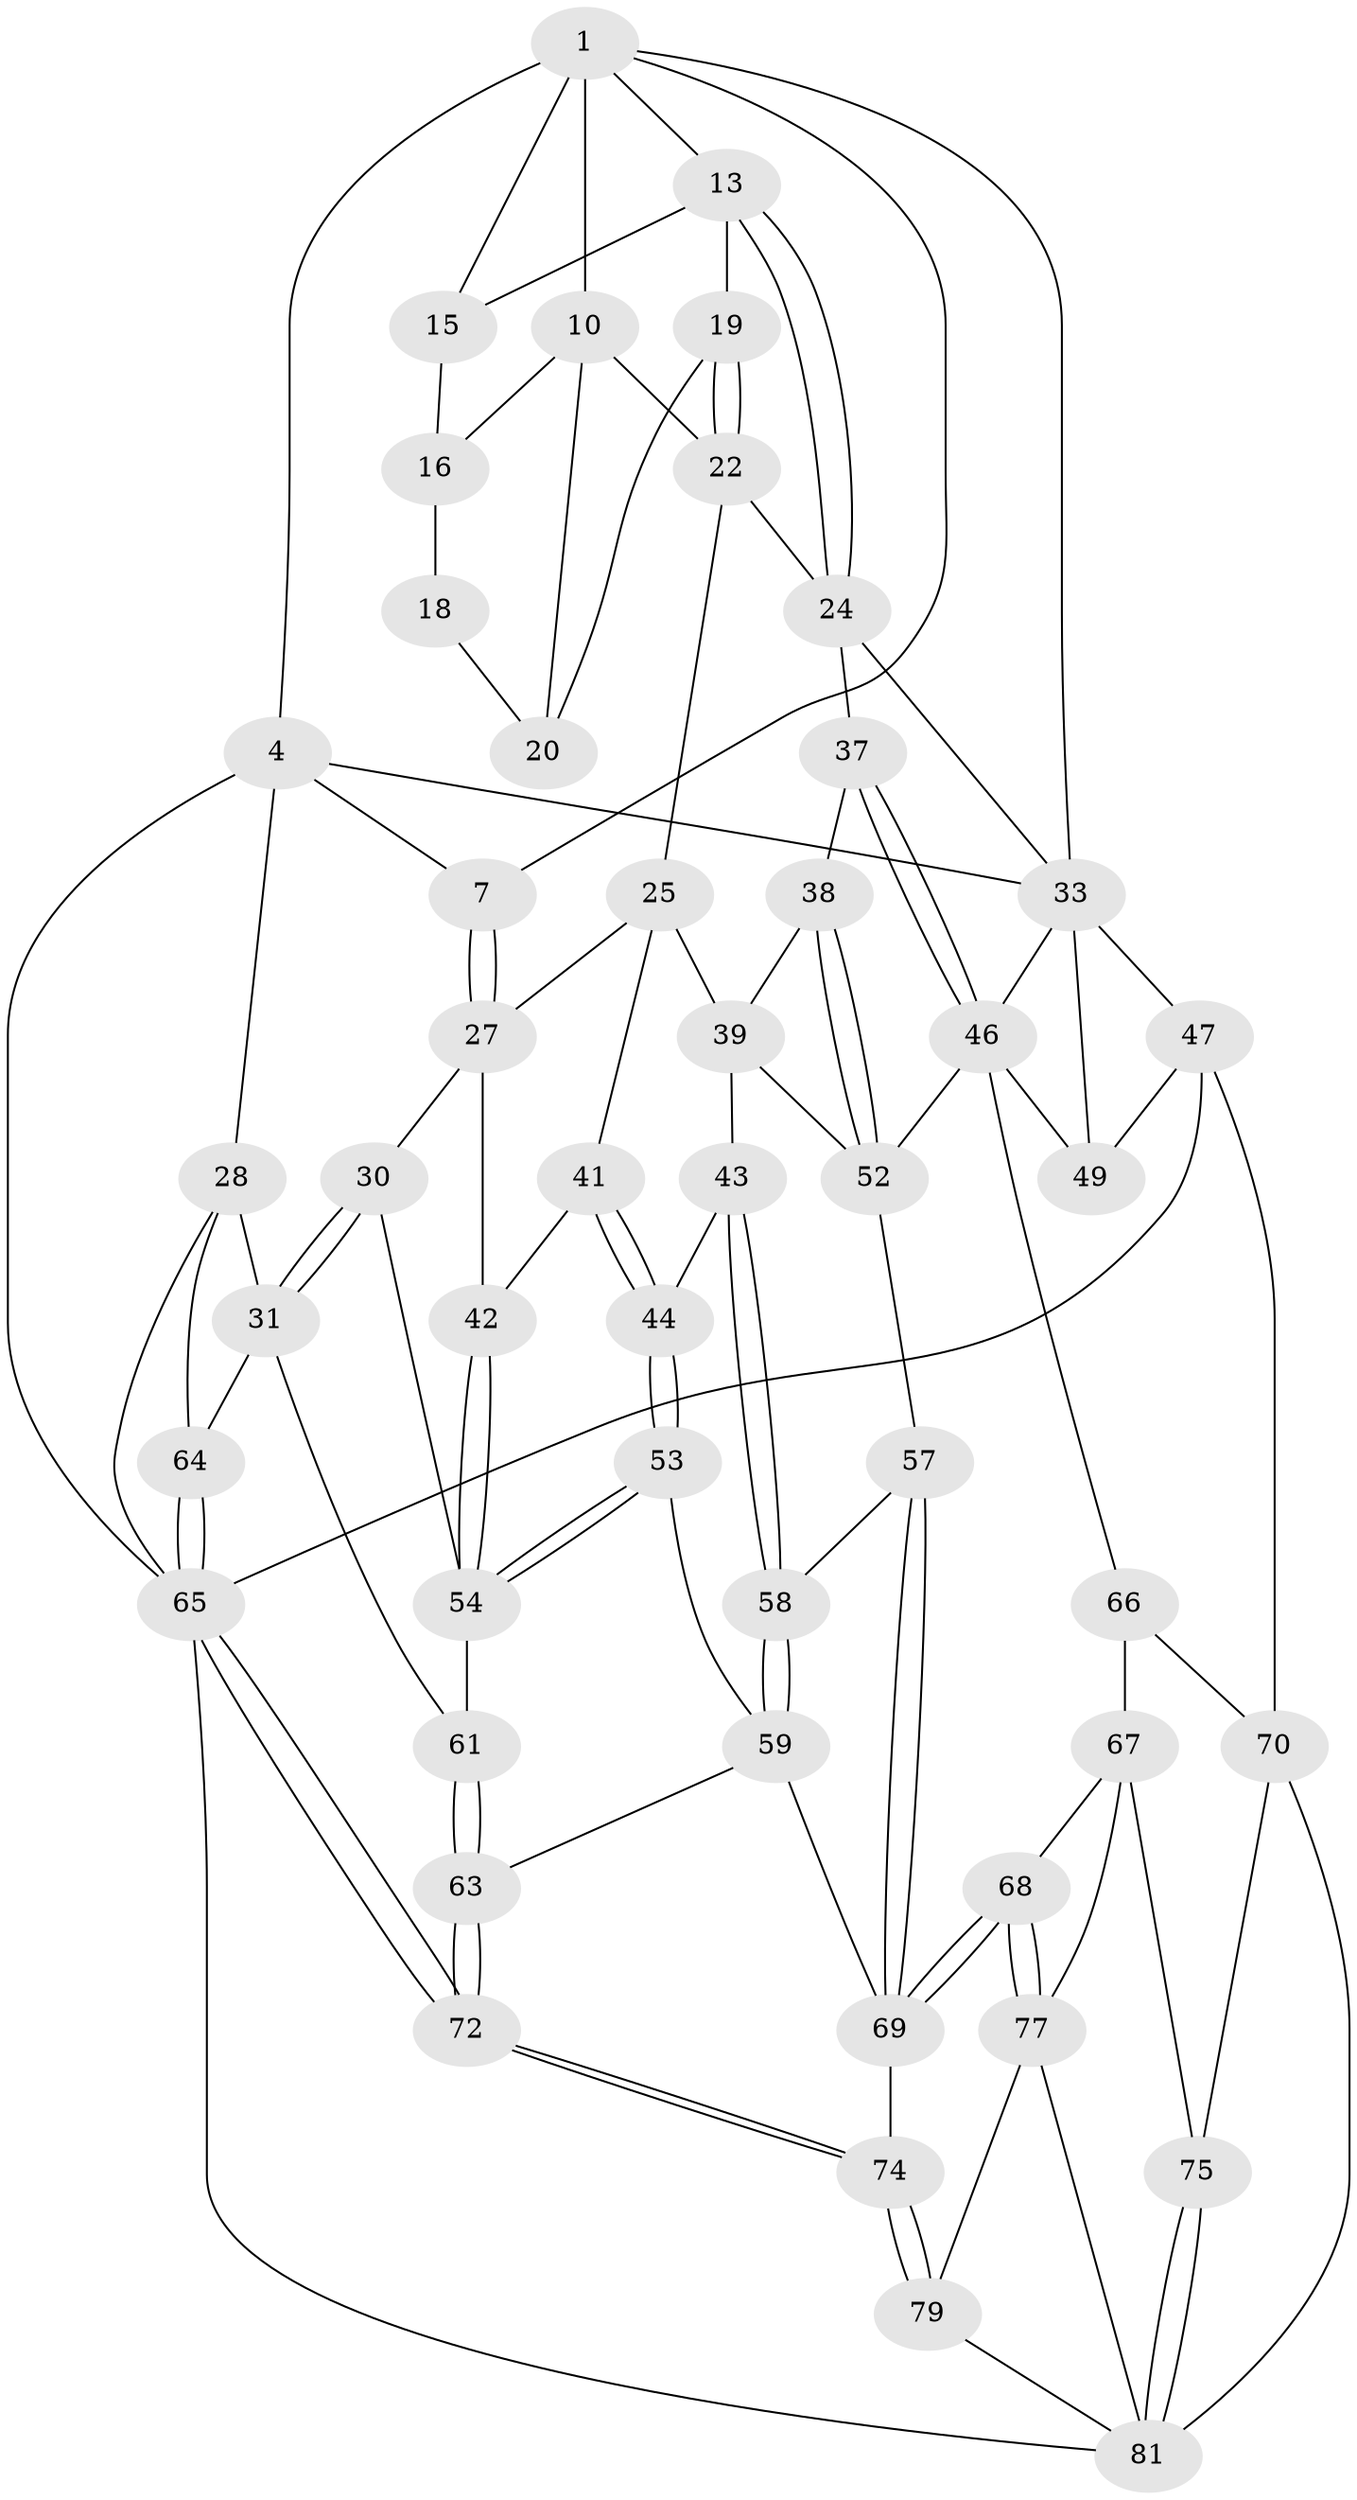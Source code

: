 // original degree distribution, {3: 0.04819277108433735, 4: 0.1686746987951807, 5: 0.6024096385542169, 6: 0.18072289156626506}
// Generated by graph-tools (version 1.1) at 2025/21/03/04/25 18:21:16]
// undirected, 49 vertices, 111 edges
graph export_dot {
graph [start="1"]
  node [color=gray90,style=filled];
  1 [pos="+0.34283681422324347+0",super="+6+2"];
  4 [pos="+1+0",super="+5"];
  7 [pos="+0.17557839486364352+0.16672347798052273"];
  10 [pos="+0.4948397100715629+0.17295475168865773",super="+11"];
  13 [pos="+0.7997113381162998+0.16058838931733263",super="+14"];
  15 [pos="+0.7357302667535542+0.09623694014995945"];
  16 [pos="+0.6343921779362545+0.17258953067410485",super="+17"];
  18 [pos="+0.6187762741296585+0.19269899788887312"];
  19 [pos="+0.6440561725676592+0.22951180179113712"];
  20 [pos="+0.6160395770456137+0.20521903816885834"];
  22 [pos="+0.6081144271961975+0.2935867528212915",super="+23"];
  24 [pos="+0.7084423655632066+0.3240491117099661",super="+35"];
  25 [pos="+0.46373724619791934+0.32970306765540675",super="+26"];
  27 [pos="+0.22523934284556715+0.25275534454127846",super="+29"];
  28 [pos="+0+0.2679535105103591",super="+32"];
  30 [pos="+0.16974720189622988+0.45240055504744603"];
  31 [pos="+0.028482521344191877+0.4797169878466169",super="+62"];
  33 [pos="+1+0.2780420398605847",super="+34+36"];
  37 [pos="+0.7179944714207339+0.41686645943801165"];
  38 [pos="+0.6878623246081685+0.44089737275140045"];
  39 [pos="+0.5391134689710978+0.4629728357674511",super="+40"];
  41 [pos="+0.257130010363748+0.4535868095415363"];
  42 [pos="+0.24198979435959575+0.45636354447122024"];
  43 [pos="+0.3970893865408563+0.5340065677389728"];
  44 [pos="+0.39490975531005534+0.534994743815463"];
  46 [pos="+0.8243420909009778+0.4667135302581068",super="+50"];
  47 [pos="+1+0.7504976552370144",super="+48"];
  49 [pos="+0.9584389843275469+0.6120591207714675"];
  52 [pos="+0.7186673372937936+0.6111669800336244",super="+56"];
  53 [pos="+0.3215053519834341+0.6346119482459682"];
  54 [pos="+0.29793824930223545+0.6183381035992555",super="+55"];
  57 [pos="+0.5639692513617193+0.6305729981393945"];
  58 [pos="+0.49208542708237357+0.655580939497224"];
  59 [pos="+0.43889425819171013+0.7158585749030856",super="+60"];
  61 [pos="+0.13544565140572243+0.6426239011865953"];
  63 [pos="+0.2210944388863733+0.8244715103003963"];
  64 [pos="+0+1"];
  65 [pos="+0+1",super="+80"];
  66 [pos="+0.7513982455080246+0.6519171189965539"];
  67 [pos="+0.7232166042557756+0.7255727421284817",super="+76"];
  68 [pos="+0.6548508322512852+0.8001796406207282"];
  69 [pos="+0.6124980337922944+0.7808648512289262",super="+73"];
  70 [pos="+1+0.7630216556528432",super="+71"];
  72 [pos="+0.11347761110380744+1"];
  74 [pos="+0.3122318729098956+1"];
  75 [pos="+0.89677344025082+0.8355342080786791"];
  77 [pos="+0.6584876296882823+0.8113541885960469",super="+78"];
  79 [pos="+0.4763740283195602+1"];
  81 [pos="+0.8019958234663289+0.9603846480735114",super="+82"];
  1 -- 7;
  1 -- 10 [weight=2];
  1 -- 33;
  1 -- 4;
  1 -- 13;
  1 -- 15;
  4 -- 65;
  4 -- 28 [weight=2];
  4 -- 7;
  4 -- 33;
  7 -- 27;
  7 -- 27;
  10 -- 16;
  10 -- 20;
  10 -- 22;
  13 -- 24;
  13 -- 24;
  13 -- 19;
  13 -- 15;
  15 -- 16;
  16 -- 18;
  18 -- 20;
  19 -- 20;
  19 -- 22;
  19 -- 22;
  22 -- 24;
  22 -- 25;
  24 -- 33;
  24 -- 37;
  25 -- 27;
  25 -- 41;
  25 -- 39;
  27 -- 42;
  27 -- 30;
  28 -- 65;
  28 -- 64;
  28 -- 31;
  30 -- 31;
  30 -- 31;
  30 -- 54;
  31 -- 64;
  31 -- 61;
  33 -- 46;
  33 -- 49;
  33 -- 47;
  37 -- 38;
  37 -- 46;
  37 -- 46;
  38 -- 39;
  38 -- 52;
  38 -- 52;
  39 -- 52;
  39 -- 43;
  41 -- 42;
  41 -- 44;
  41 -- 44;
  42 -- 54;
  42 -- 54;
  43 -- 44;
  43 -- 58;
  43 -- 58;
  44 -- 53;
  44 -- 53;
  46 -- 49;
  46 -- 66;
  46 -- 52;
  47 -- 49;
  47 -- 70;
  47 -- 65;
  52 -- 57;
  53 -- 54;
  53 -- 54;
  53 -- 59;
  54 -- 61;
  57 -- 58;
  57 -- 69;
  57 -- 69;
  58 -- 59;
  58 -- 59;
  59 -- 63;
  59 -- 69;
  61 -- 63;
  61 -- 63;
  63 -- 72;
  63 -- 72;
  64 -- 65;
  64 -- 65;
  65 -- 72;
  65 -- 72;
  65 -- 81;
  66 -- 67;
  66 -- 70;
  67 -- 68;
  67 -- 75;
  67 -- 77;
  68 -- 69;
  68 -- 69;
  68 -- 77;
  68 -- 77;
  69 -- 74;
  70 -- 81;
  70 -- 75;
  72 -- 74;
  72 -- 74;
  74 -- 79;
  74 -- 79;
  75 -- 81;
  75 -- 81;
  77 -- 81;
  77 -- 79;
  79 -- 81;
}
